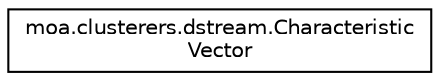 digraph "Graphical Class Hierarchy"
{
 // LATEX_PDF_SIZE
  edge [fontname="Helvetica",fontsize="10",labelfontname="Helvetica",labelfontsize="10"];
  node [fontname="Helvetica",fontsize="10",shape=record];
  rankdir="LR";
  Node0 [label="moa.clusterers.dstream.Characteristic\lVector",height=0.2,width=0.4,color="black", fillcolor="white", style="filled",URL="$classmoa_1_1clusterers_1_1dstream_1_1_characteristic_vector.html",tooltip=" "];
}
